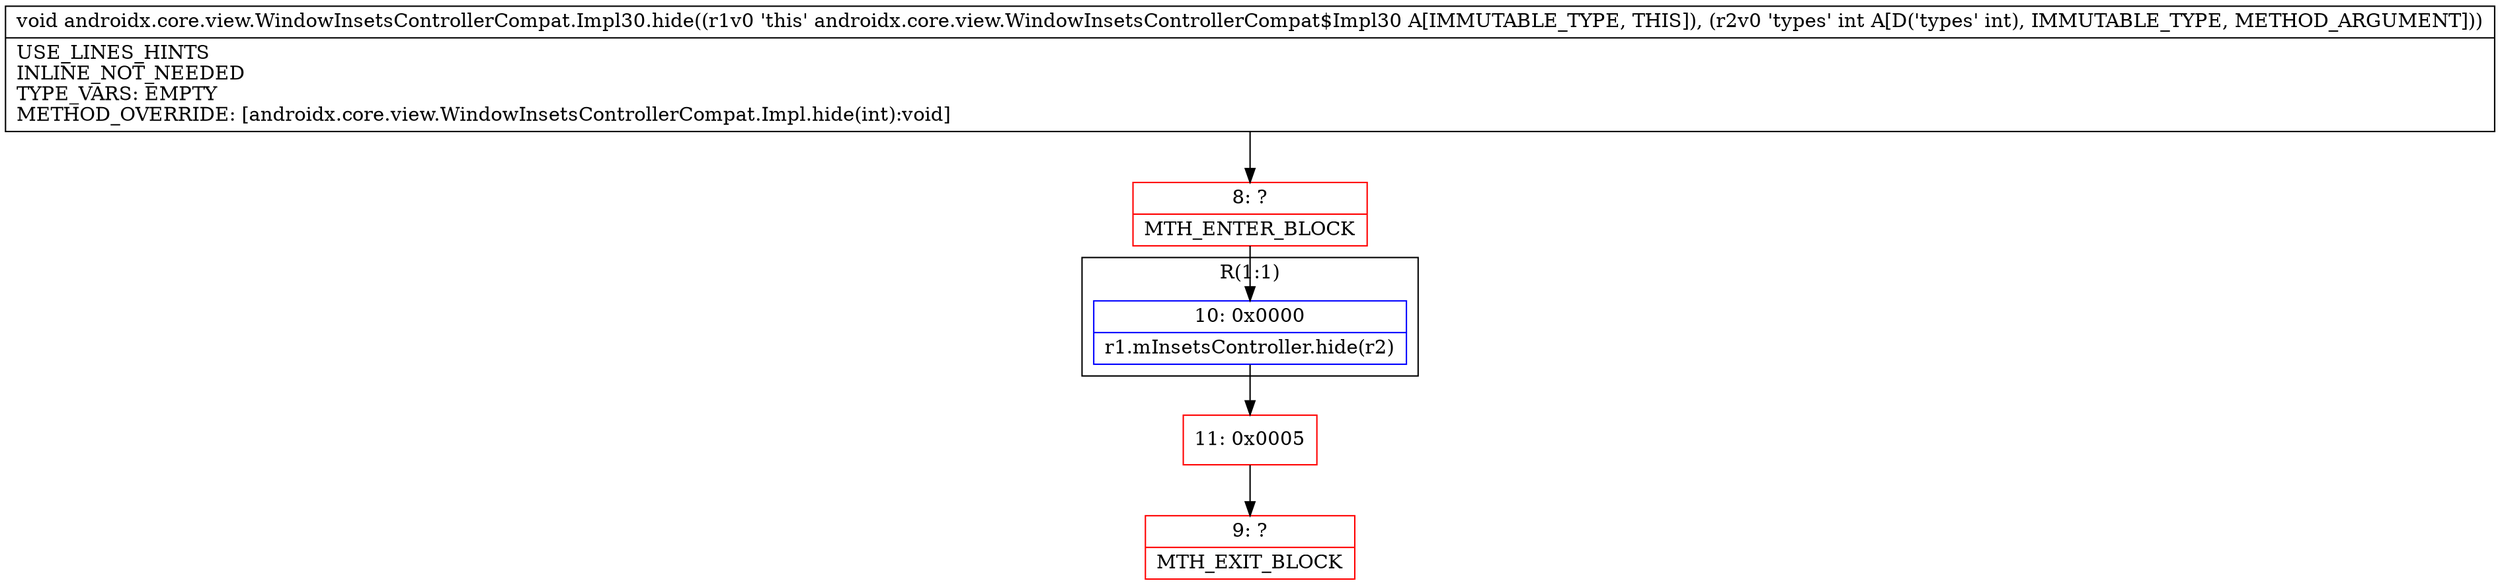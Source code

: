 digraph "CFG forandroidx.core.view.WindowInsetsControllerCompat.Impl30.hide(I)V" {
subgraph cluster_Region_848732166 {
label = "R(1:1)";
node [shape=record,color=blue];
Node_10 [shape=record,label="{10\:\ 0x0000|r1.mInsetsController.hide(r2)\l}"];
}
Node_8 [shape=record,color=red,label="{8\:\ ?|MTH_ENTER_BLOCK\l}"];
Node_11 [shape=record,color=red,label="{11\:\ 0x0005}"];
Node_9 [shape=record,color=red,label="{9\:\ ?|MTH_EXIT_BLOCK\l}"];
MethodNode[shape=record,label="{void androidx.core.view.WindowInsetsControllerCompat.Impl30.hide((r1v0 'this' androidx.core.view.WindowInsetsControllerCompat$Impl30 A[IMMUTABLE_TYPE, THIS]), (r2v0 'types' int A[D('types' int), IMMUTABLE_TYPE, METHOD_ARGUMENT]))  | USE_LINES_HINTS\lINLINE_NOT_NEEDED\lTYPE_VARS: EMPTY\lMETHOD_OVERRIDE: [androidx.core.view.WindowInsetsControllerCompat.Impl.hide(int):void]\l}"];
MethodNode -> Node_8;Node_10 -> Node_11;
Node_8 -> Node_10;
Node_11 -> Node_9;
}

